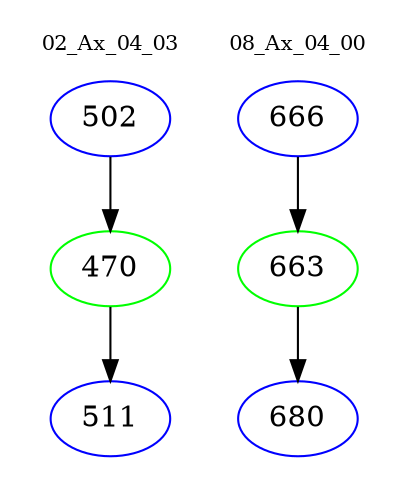 digraph{
subgraph cluster_0 {
color = white
label = "02_Ax_04_03";
fontsize=10;
T0_502 [label="502", color="blue"]
T0_502 -> T0_470 [color="black"]
T0_470 [label="470", color="green"]
T0_470 -> T0_511 [color="black"]
T0_511 [label="511", color="blue"]
}
subgraph cluster_1 {
color = white
label = "08_Ax_04_00";
fontsize=10;
T1_666 [label="666", color="blue"]
T1_666 -> T1_663 [color="black"]
T1_663 [label="663", color="green"]
T1_663 -> T1_680 [color="black"]
T1_680 [label="680", color="blue"]
}
}

